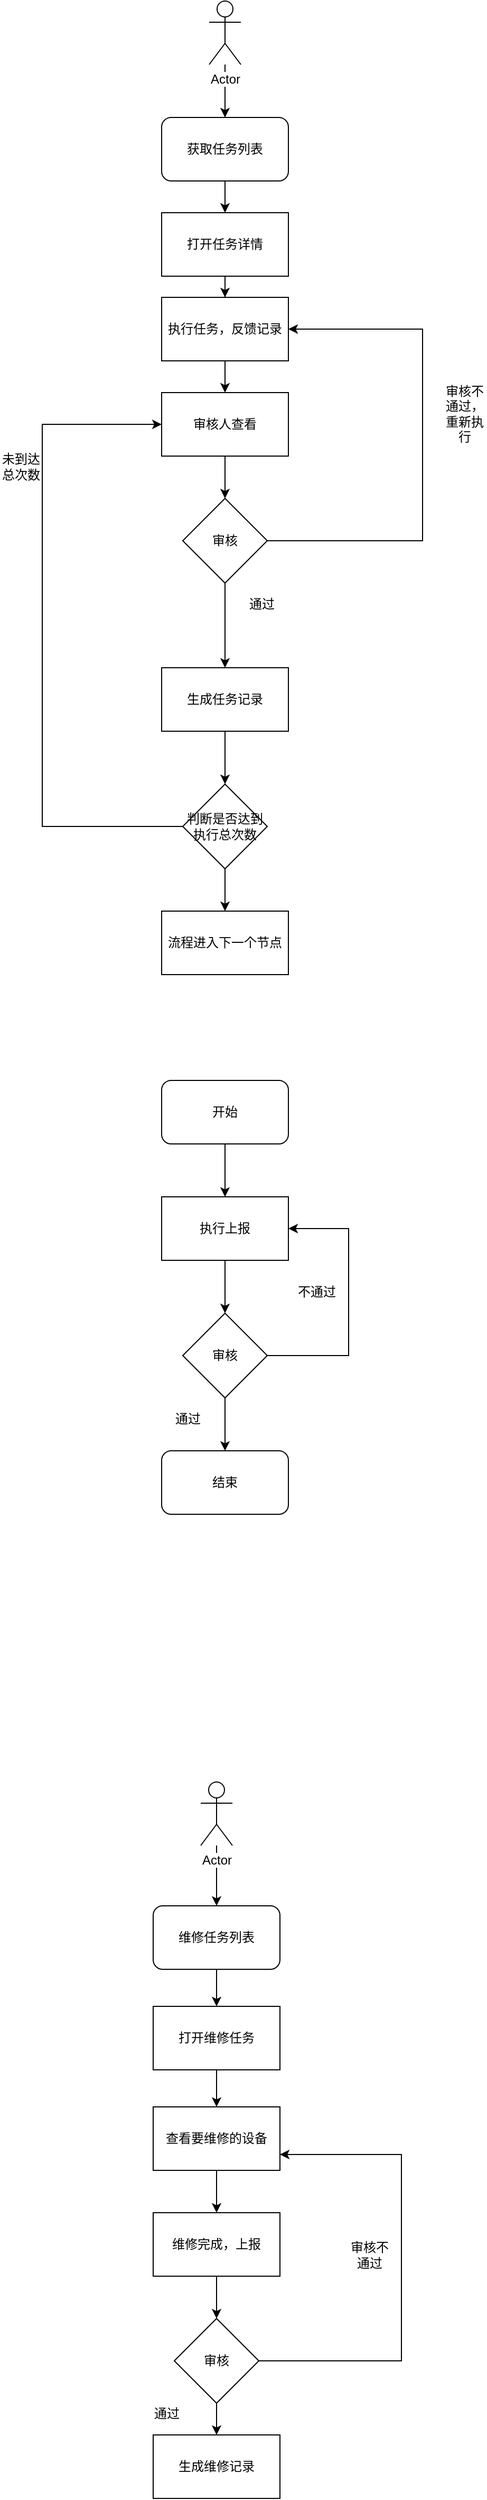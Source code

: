 <mxfile version="12.3.9" type="github" pages="1">
  <diagram id="K_u32Jk1sGseDTuHHuip" name="Page-1">
    <mxGraphModel dx="910" dy="523" grid="1" gridSize="10" guides="1" tooltips="1" connect="1" arrows="1" fold="1" page="1" pageScale="1" pageWidth="827" pageHeight="1169" math="0" shadow="0">
      <root>
        <mxCell id="0"/>
        <mxCell id="1" parent="0"/>
        <mxCell id="7dhJ0teCBu37PmiS7WdW-21" style="edgeStyle=orthogonalEdgeStyle;rounded=0;orthogonalLoop=1;jettySize=auto;html=1;" edge="1" parent="1" source="7dhJ0teCBu37PmiS7WdW-1" target="7dhJ0teCBu37PmiS7WdW-3">
          <mxGeometry relative="1" as="geometry"/>
        </mxCell>
        <mxCell id="7dhJ0teCBu37PmiS7WdW-1" value="获取任务列表" style="rounded=1;whiteSpace=wrap;html=1;" vertex="1" parent="1">
          <mxGeometry x="353" y="180" width="120" height="60" as="geometry"/>
        </mxCell>
        <mxCell id="7dhJ0teCBu37PmiS7WdW-20" style="edgeStyle=orthogonalEdgeStyle;rounded=0;orthogonalLoop=1;jettySize=auto;html=1;entryX=0.5;entryY=0;entryDx=0;entryDy=0;" edge="1" parent="1" source="7dhJ0teCBu37PmiS7WdW-2" target="7dhJ0teCBu37PmiS7WdW-1">
          <mxGeometry relative="1" as="geometry"/>
        </mxCell>
        <mxCell id="7dhJ0teCBu37PmiS7WdW-2" value="Actor" style="shape=umlActor;verticalLabelPosition=bottom;labelBackgroundColor=#ffffff;verticalAlign=top;html=1;outlineConnect=0;" vertex="1" parent="1">
          <mxGeometry x="398" y="70" width="30" height="60" as="geometry"/>
        </mxCell>
        <mxCell id="7dhJ0teCBu37PmiS7WdW-22" style="edgeStyle=orthogonalEdgeStyle;rounded=0;orthogonalLoop=1;jettySize=auto;html=1;entryX=0.5;entryY=0;entryDx=0;entryDy=0;" edge="1" parent="1" source="7dhJ0teCBu37PmiS7WdW-3" target="7dhJ0teCBu37PmiS7WdW-4">
          <mxGeometry relative="1" as="geometry"/>
        </mxCell>
        <mxCell id="7dhJ0teCBu37PmiS7WdW-3" value="打开任务详情" style="rounded=0;whiteSpace=wrap;html=1;" vertex="1" parent="1">
          <mxGeometry x="353" y="270" width="120" height="60" as="geometry"/>
        </mxCell>
        <mxCell id="7dhJ0teCBu37PmiS7WdW-23" style="edgeStyle=orthogonalEdgeStyle;rounded=0;orthogonalLoop=1;jettySize=auto;html=1;" edge="1" parent="1" source="7dhJ0teCBu37PmiS7WdW-4" target="7dhJ0teCBu37PmiS7WdW-5">
          <mxGeometry relative="1" as="geometry"/>
        </mxCell>
        <mxCell id="7dhJ0teCBu37PmiS7WdW-4" value="执行任务，反馈记录" style="rounded=0;whiteSpace=wrap;html=1;" vertex="1" parent="1">
          <mxGeometry x="353" y="350" width="120" height="60" as="geometry"/>
        </mxCell>
        <mxCell id="7dhJ0teCBu37PmiS7WdW-24" style="edgeStyle=orthogonalEdgeStyle;rounded=0;orthogonalLoop=1;jettySize=auto;html=1;entryX=0.5;entryY=0;entryDx=0;entryDy=0;" edge="1" parent="1" source="7dhJ0teCBu37PmiS7WdW-5" target="7dhJ0teCBu37PmiS7WdW-7">
          <mxGeometry relative="1" as="geometry"/>
        </mxCell>
        <mxCell id="7dhJ0teCBu37PmiS7WdW-5" value="审核人查看" style="rounded=0;whiteSpace=wrap;html=1;" vertex="1" parent="1">
          <mxGeometry x="353" y="440" width="120" height="60" as="geometry"/>
        </mxCell>
        <mxCell id="7dhJ0teCBu37PmiS7WdW-8" style="edgeStyle=orthogonalEdgeStyle;rounded=0;orthogonalLoop=1;jettySize=auto;html=1;entryX=1;entryY=0.5;entryDx=0;entryDy=0;" edge="1" parent="1" source="7dhJ0teCBu37PmiS7WdW-7" target="7dhJ0teCBu37PmiS7WdW-4">
          <mxGeometry relative="1" as="geometry">
            <Array as="points">
              <mxPoint x="600" y="580"/>
              <mxPoint x="600" y="380"/>
            </Array>
          </mxGeometry>
        </mxCell>
        <mxCell id="7dhJ0teCBu37PmiS7WdW-25" style="edgeStyle=orthogonalEdgeStyle;rounded=0;orthogonalLoop=1;jettySize=auto;html=1;" edge="1" parent="1" source="7dhJ0teCBu37PmiS7WdW-7" target="7dhJ0teCBu37PmiS7WdW-18">
          <mxGeometry relative="1" as="geometry"/>
        </mxCell>
        <mxCell id="7dhJ0teCBu37PmiS7WdW-7" value="审核" style="rhombus;whiteSpace=wrap;html=1;" vertex="1" parent="1">
          <mxGeometry x="373" y="540" width="80" height="80" as="geometry"/>
        </mxCell>
        <mxCell id="7dhJ0teCBu37PmiS7WdW-9" value="审核不通过，重新执行" style="text;html=1;strokeColor=none;fillColor=none;align=center;verticalAlign=middle;whiteSpace=wrap;rounded=0;" vertex="1" parent="1">
          <mxGeometry x="620" y="450" width="40" height="20" as="geometry"/>
        </mxCell>
        <mxCell id="7dhJ0teCBu37PmiS7WdW-27" style="edgeStyle=orthogonalEdgeStyle;rounded=0;orthogonalLoop=1;jettySize=auto;html=1;entryX=0;entryY=0.5;entryDx=0;entryDy=0;" edge="1" parent="1" source="7dhJ0teCBu37PmiS7WdW-11" target="7dhJ0teCBu37PmiS7WdW-5">
          <mxGeometry relative="1" as="geometry">
            <Array as="points">
              <mxPoint x="240" y="850"/>
              <mxPoint x="240" y="470"/>
            </Array>
          </mxGeometry>
        </mxCell>
        <mxCell id="7dhJ0teCBu37PmiS7WdW-28" style="edgeStyle=orthogonalEdgeStyle;rounded=0;orthogonalLoop=1;jettySize=auto;html=1;" edge="1" parent="1" source="7dhJ0teCBu37PmiS7WdW-11" target="7dhJ0teCBu37PmiS7WdW-19">
          <mxGeometry relative="1" as="geometry"/>
        </mxCell>
        <mxCell id="7dhJ0teCBu37PmiS7WdW-11" value="判断是否达到执行总次数" style="rhombus;whiteSpace=wrap;html=1;" vertex="1" parent="1">
          <mxGeometry x="373" y="810" width="80" height="80" as="geometry"/>
        </mxCell>
        <mxCell id="7dhJ0teCBu37PmiS7WdW-13" value="未到达总次数" style="text;html=1;strokeColor=none;fillColor=none;align=center;verticalAlign=middle;whiteSpace=wrap;rounded=0;" vertex="1" parent="1">
          <mxGeometry x="200" y="500" width="40" height="20" as="geometry"/>
        </mxCell>
        <mxCell id="7dhJ0teCBu37PmiS7WdW-15" value="通过" style="text;html=1;strokeColor=none;fillColor=none;align=center;verticalAlign=middle;whiteSpace=wrap;rounded=0;" vertex="1" parent="1">
          <mxGeometry x="428" y="630" width="40" height="20" as="geometry"/>
        </mxCell>
        <mxCell id="7dhJ0teCBu37PmiS7WdW-26" style="edgeStyle=orthogonalEdgeStyle;rounded=0;orthogonalLoop=1;jettySize=auto;html=1;entryX=0.5;entryY=0;entryDx=0;entryDy=0;" edge="1" parent="1" source="7dhJ0teCBu37PmiS7WdW-18" target="7dhJ0teCBu37PmiS7WdW-11">
          <mxGeometry relative="1" as="geometry"/>
        </mxCell>
        <mxCell id="7dhJ0teCBu37PmiS7WdW-18" value="生成任务记录" style="rounded=0;whiteSpace=wrap;html=1;" vertex="1" parent="1">
          <mxGeometry x="353" y="700" width="120" height="60" as="geometry"/>
        </mxCell>
        <mxCell id="7dhJ0teCBu37PmiS7WdW-19" value="流程进入下一个节点" style="rounded=0;whiteSpace=wrap;html=1;" vertex="1" parent="1">
          <mxGeometry x="353" y="930" width="120" height="60" as="geometry"/>
        </mxCell>
        <mxCell id="7dhJ0teCBu37PmiS7WdW-33" style="edgeStyle=orthogonalEdgeStyle;rounded=0;orthogonalLoop=1;jettySize=auto;html=1;" edge="1" parent="1" source="7dhJ0teCBu37PmiS7WdW-29" target="7dhJ0teCBu37PmiS7WdW-30">
          <mxGeometry relative="1" as="geometry"/>
        </mxCell>
        <mxCell id="7dhJ0teCBu37PmiS7WdW-29" value="开始" style="rounded=1;whiteSpace=wrap;html=1;" vertex="1" parent="1">
          <mxGeometry x="353" y="1090" width="120" height="60" as="geometry"/>
        </mxCell>
        <mxCell id="7dhJ0teCBu37PmiS7WdW-34" style="edgeStyle=orthogonalEdgeStyle;rounded=0;orthogonalLoop=1;jettySize=auto;html=1;" edge="1" parent="1" source="7dhJ0teCBu37PmiS7WdW-30" target="7dhJ0teCBu37PmiS7WdW-31">
          <mxGeometry relative="1" as="geometry"/>
        </mxCell>
        <mxCell id="7dhJ0teCBu37PmiS7WdW-30" value="执行上报" style="rounded=0;whiteSpace=wrap;html=1;" vertex="1" parent="1">
          <mxGeometry x="353" y="1200" width="120" height="60" as="geometry"/>
        </mxCell>
        <mxCell id="7dhJ0teCBu37PmiS7WdW-35" style="edgeStyle=orthogonalEdgeStyle;rounded=0;orthogonalLoop=1;jettySize=auto;html=1;" edge="1" parent="1" source="7dhJ0teCBu37PmiS7WdW-31" target="7dhJ0teCBu37PmiS7WdW-32">
          <mxGeometry relative="1" as="geometry"/>
        </mxCell>
        <mxCell id="7dhJ0teCBu37PmiS7WdW-36" style="edgeStyle=orthogonalEdgeStyle;rounded=0;orthogonalLoop=1;jettySize=auto;html=1;entryX=1;entryY=0.5;entryDx=0;entryDy=0;" edge="1" parent="1" source="7dhJ0teCBu37PmiS7WdW-31" target="7dhJ0teCBu37PmiS7WdW-30">
          <mxGeometry relative="1" as="geometry">
            <Array as="points">
              <mxPoint x="530" y="1350"/>
              <mxPoint x="530" y="1230"/>
            </Array>
          </mxGeometry>
        </mxCell>
        <mxCell id="7dhJ0teCBu37PmiS7WdW-31" value="审核" style="rhombus;whiteSpace=wrap;html=1;" vertex="1" parent="1">
          <mxGeometry x="373" y="1310" width="80" height="80" as="geometry"/>
        </mxCell>
        <mxCell id="7dhJ0teCBu37PmiS7WdW-32" value="结束" style="rounded=1;whiteSpace=wrap;html=1;" vertex="1" parent="1">
          <mxGeometry x="353" y="1440" width="120" height="60" as="geometry"/>
        </mxCell>
        <mxCell id="7dhJ0teCBu37PmiS7WdW-37" value="通过" style="text;html=1;strokeColor=none;fillColor=none;align=center;verticalAlign=middle;whiteSpace=wrap;rounded=0;" vertex="1" parent="1">
          <mxGeometry x="358" y="1400" width="40" height="20" as="geometry"/>
        </mxCell>
        <mxCell id="7dhJ0teCBu37PmiS7WdW-38" value="不通过" style="text;html=1;strokeColor=none;fillColor=none;align=center;verticalAlign=middle;whiteSpace=wrap;rounded=0;" vertex="1" parent="1">
          <mxGeometry x="480" y="1280" width="40" height="20" as="geometry"/>
        </mxCell>
        <mxCell id="7dhJ0teCBu37PmiS7WdW-46" style="edgeStyle=orthogonalEdgeStyle;rounded=0;orthogonalLoop=1;jettySize=auto;html=1;" edge="1" parent="1" source="7dhJ0teCBu37PmiS7WdW-39" target="7dhJ0teCBu37PmiS7WdW-40">
          <mxGeometry relative="1" as="geometry"/>
        </mxCell>
        <mxCell id="7dhJ0teCBu37PmiS7WdW-39" value="Actor" style="shape=umlActor;verticalLabelPosition=bottom;labelBackgroundColor=#ffffff;verticalAlign=top;html=1;outlineConnect=0;" vertex="1" parent="1">
          <mxGeometry x="390" y="1753" width="30" height="60" as="geometry"/>
        </mxCell>
        <mxCell id="7dhJ0teCBu37PmiS7WdW-47" style="edgeStyle=orthogonalEdgeStyle;rounded=0;orthogonalLoop=1;jettySize=auto;html=1;entryX=0.5;entryY=0;entryDx=0;entryDy=0;" edge="1" parent="1" source="7dhJ0teCBu37PmiS7WdW-40" target="7dhJ0teCBu37PmiS7WdW-41">
          <mxGeometry relative="1" as="geometry"/>
        </mxCell>
        <mxCell id="7dhJ0teCBu37PmiS7WdW-40" value="维修任务列表" style="rounded=1;whiteSpace=wrap;html=1;" vertex="1" parent="1">
          <mxGeometry x="345" y="1870" width="120" height="60" as="geometry"/>
        </mxCell>
        <mxCell id="7dhJ0teCBu37PmiS7WdW-48" style="edgeStyle=orthogonalEdgeStyle;rounded=0;orthogonalLoop=1;jettySize=auto;html=1;" edge="1" parent="1" source="7dhJ0teCBu37PmiS7WdW-41" target="7dhJ0teCBu37PmiS7WdW-42">
          <mxGeometry relative="1" as="geometry"/>
        </mxCell>
        <mxCell id="7dhJ0teCBu37PmiS7WdW-41" value="打开维修任务" style="rounded=0;whiteSpace=wrap;html=1;" vertex="1" parent="1">
          <mxGeometry x="345" y="1965" width="120" height="60" as="geometry"/>
        </mxCell>
        <mxCell id="7dhJ0teCBu37PmiS7WdW-49" style="edgeStyle=orthogonalEdgeStyle;rounded=0;orthogonalLoop=1;jettySize=auto;html=1;" edge="1" parent="1" source="7dhJ0teCBu37PmiS7WdW-42" target="7dhJ0teCBu37PmiS7WdW-43">
          <mxGeometry relative="1" as="geometry"/>
        </mxCell>
        <mxCell id="7dhJ0teCBu37PmiS7WdW-42" value="查看要维修的设备" style="rounded=0;whiteSpace=wrap;html=1;" vertex="1" parent="1">
          <mxGeometry x="345" y="2060" width="120" height="60" as="geometry"/>
        </mxCell>
        <mxCell id="7dhJ0teCBu37PmiS7WdW-50" style="edgeStyle=orthogonalEdgeStyle;rounded=0;orthogonalLoop=1;jettySize=auto;html=1;" edge="1" parent="1" source="7dhJ0teCBu37PmiS7WdW-43" target="7dhJ0teCBu37PmiS7WdW-44">
          <mxGeometry relative="1" as="geometry"/>
        </mxCell>
        <mxCell id="7dhJ0teCBu37PmiS7WdW-43" value="维修完成，上报" style="rounded=0;whiteSpace=wrap;html=1;" vertex="1" parent="1">
          <mxGeometry x="345" y="2160" width="120" height="60" as="geometry"/>
        </mxCell>
        <mxCell id="7dhJ0teCBu37PmiS7WdW-51" style="edgeStyle=orthogonalEdgeStyle;rounded=0;orthogonalLoop=1;jettySize=auto;html=1;" edge="1" parent="1" source="7dhJ0teCBu37PmiS7WdW-44" target="7dhJ0teCBu37PmiS7WdW-45">
          <mxGeometry relative="1" as="geometry"/>
        </mxCell>
        <mxCell id="7dhJ0teCBu37PmiS7WdW-52" style="edgeStyle=orthogonalEdgeStyle;rounded=0;orthogonalLoop=1;jettySize=auto;html=1;entryX=1;entryY=0.75;entryDx=0;entryDy=0;" edge="1" parent="1" source="7dhJ0teCBu37PmiS7WdW-44" target="7dhJ0teCBu37PmiS7WdW-42">
          <mxGeometry relative="1" as="geometry">
            <Array as="points">
              <mxPoint x="580" y="2300"/>
              <mxPoint x="580" y="2105"/>
            </Array>
          </mxGeometry>
        </mxCell>
        <mxCell id="7dhJ0teCBu37PmiS7WdW-44" value="审核" style="rhombus;whiteSpace=wrap;html=1;" vertex="1" parent="1">
          <mxGeometry x="365" y="2260" width="80" height="80" as="geometry"/>
        </mxCell>
        <mxCell id="7dhJ0teCBu37PmiS7WdW-45" value="生成维修记录" style="rounded=0;whiteSpace=wrap;html=1;" vertex="1" parent="1">
          <mxGeometry x="345" y="2370" width="120" height="60" as="geometry"/>
        </mxCell>
        <mxCell id="7dhJ0teCBu37PmiS7WdW-53" value="审核不通过" style="text;html=1;strokeColor=none;fillColor=none;align=center;verticalAlign=middle;whiteSpace=wrap;rounded=0;" vertex="1" parent="1">
          <mxGeometry x="530" y="2190" width="40" height="20" as="geometry"/>
        </mxCell>
        <mxCell id="7dhJ0teCBu37PmiS7WdW-54" value="通过" style="text;html=1;strokeColor=none;fillColor=none;align=center;verticalAlign=middle;whiteSpace=wrap;rounded=0;" vertex="1" parent="1">
          <mxGeometry x="338" y="2340" width="40" height="20" as="geometry"/>
        </mxCell>
      </root>
    </mxGraphModel>
  </diagram>
</mxfile>
